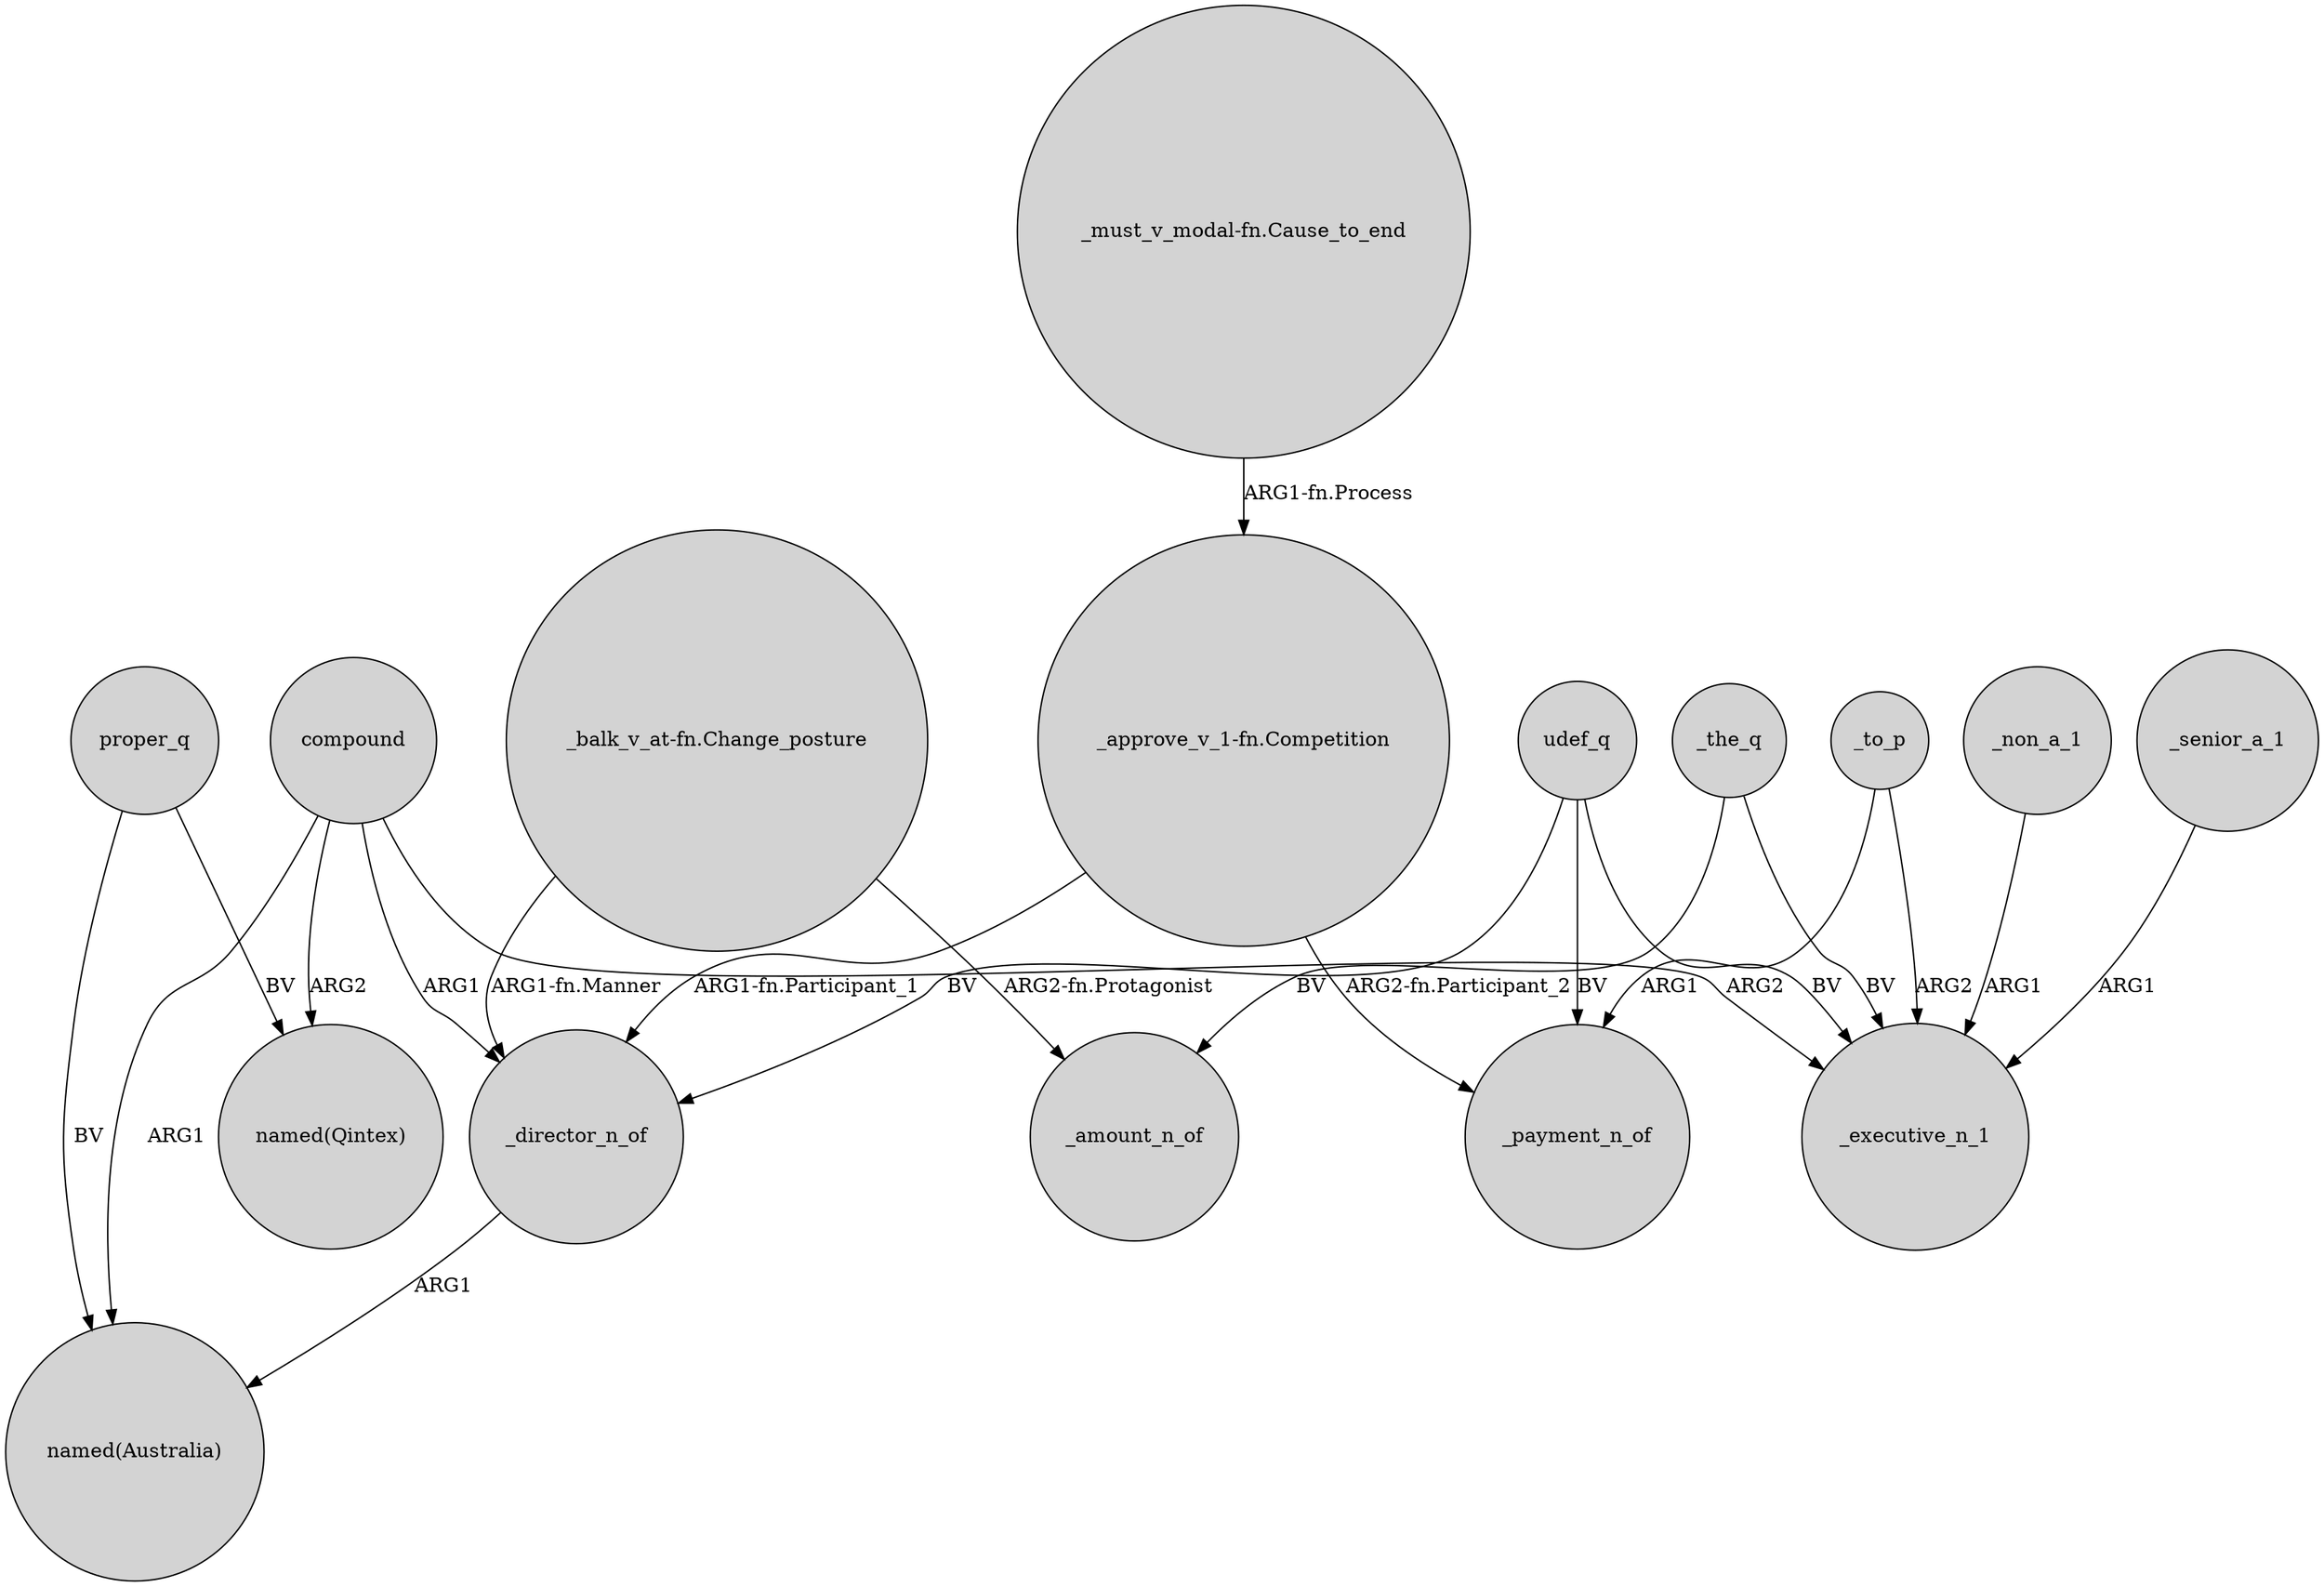 digraph {
	node [shape=circle style=filled]
	udef_q -> _director_n_of [label=BV]
	_senior_a_1 -> _executive_n_1 [label=ARG1]
	_the_q -> _amount_n_of [label=BV]
	_non_a_1 -> _executive_n_1 [label=ARG1]
	"_approve_v_1-fn.Competition" -> _payment_n_of [label="ARG2-fn.Participant_2"]
	proper_q -> "named(Australia)" [label=BV]
	"_balk_v_at-fn.Change_posture" -> _director_n_of [label="ARG1-fn.Manner"]
	udef_q -> _executive_n_1 [label=BV]
	"_balk_v_at-fn.Change_posture" -> _amount_n_of [label="ARG2-fn.Protagonist"]
	"_must_v_modal-fn.Cause_to_end" -> "_approve_v_1-fn.Competition" [label="ARG1-fn.Process"]
	udef_q -> _payment_n_of [label=BV]
	compound -> "named(Qintex)" [label=ARG2]
	proper_q -> "named(Qintex)" [label=BV]
	_to_p -> _executive_n_1 [label=ARG2]
	compound -> "named(Australia)" [label=ARG1]
	compound -> _director_n_of [label=ARG1]
	"_approve_v_1-fn.Competition" -> _director_n_of [label="ARG1-fn.Participant_1"]
	_director_n_of -> "named(Australia)" [label=ARG1]
	_the_q -> _executive_n_1 [label=BV]
	_to_p -> _payment_n_of [label=ARG1]
	compound -> _executive_n_1 [label=ARG2]
}
